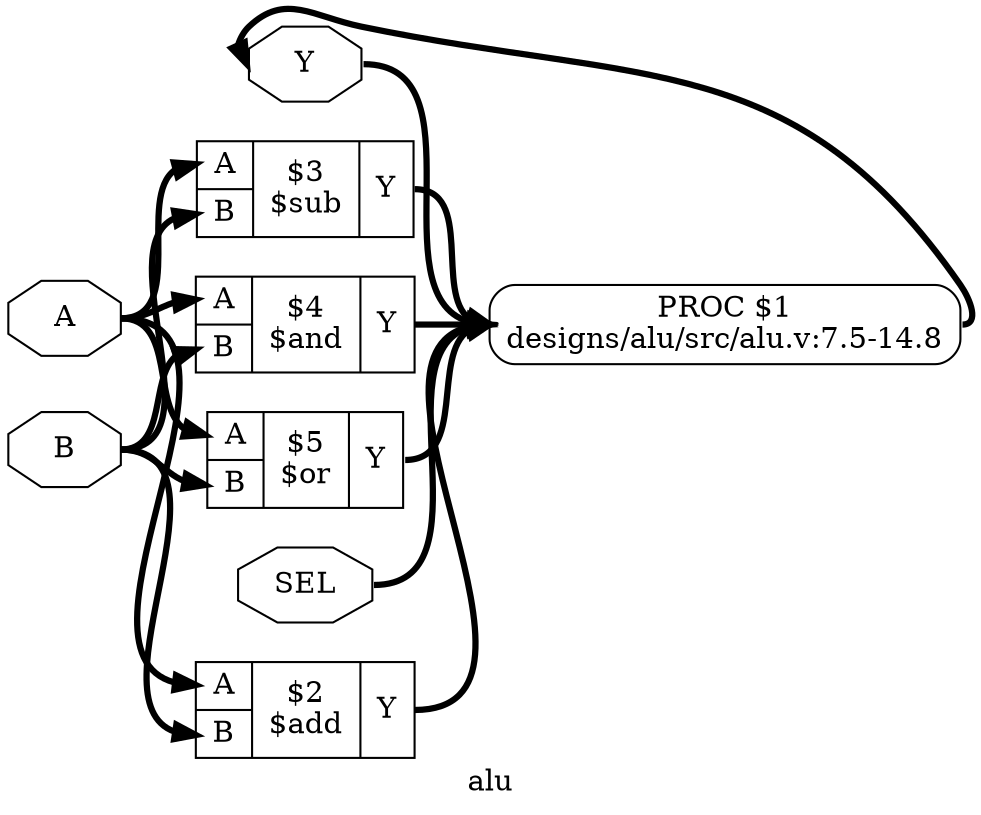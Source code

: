 digraph "alu" {
label="alu";
rankdir="LR";
remincross=true;
n7 [ shape=octagon, label="Y", color="black", fontcolor="black" ];
n8 [ shape=octagon, label="SEL", color="black", fontcolor="black" ];
n9 [ shape=octagon, label="B", color="black", fontcolor="black" ];
n10 [ shape=octagon, label="A", color="black", fontcolor="black" ];
c11 [ shape=record, label="{{<p10> A|<p9> B}|$5\n$or|{<p7> Y}}",  ];
c12 [ shape=record, label="{{<p10> A|<p9> B}|$4\n$and|{<p7> Y}}",  ];
c13 [ shape=record, label="{{<p10> A|<p9> B}|$3\n$sub|{<p7> Y}}",  ];
c14 [ shape=record, label="{{<p10> A|<p9> B}|$2\n$add|{<p7> Y}}",  ];
p0 [shape=box, style=rounded, label="PROC $1\ndesigns/alu/src/alu.v:7.5-14.8", ];
c11:p7:e -> p0:w [color="black", fontcolor="black", style="setlinewidth(3)", label=""];
n10:e -> c11:p10:w [color="black", fontcolor="black", style="setlinewidth(3)", label=""];
n10:e -> c12:p10:w [color="black", fontcolor="black", style="setlinewidth(3)", label=""];
n10:e -> c13:p10:w [color="black", fontcolor="black", style="setlinewidth(3)", label=""];
n10:e -> c14:p10:w [color="black", fontcolor="black", style="setlinewidth(3)", label=""];
c12:p7:e -> p0:w [color="black", fontcolor="black", style="setlinewidth(3)", label=""];
c13:p7:e -> p0:w [color="black", fontcolor="black", style="setlinewidth(3)", label=""];
c14:p7:e -> p0:w [color="black", fontcolor="black", style="setlinewidth(3)", label=""];
p0:e -> n7:w [color="black", fontcolor="black", style="setlinewidth(3)", label=""];
n7:e -> p0:w [color="black", fontcolor="black", style="setlinewidth(3)", label=""];
n8:e -> p0:w [color="black", fontcolor="black", style="setlinewidth(3)", label=""];
n9:e -> c11:p9:w [color="black", fontcolor="black", style="setlinewidth(3)", label=""];
n9:e -> c12:p9:w [color="black", fontcolor="black", style="setlinewidth(3)", label=""];
n9:e -> c13:p9:w [color="black", fontcolor="black", style="setlinewidth(3)", label=""];
n9:e -> c14:p9:w [color="black", fontcolor="black", style="setlinewidth(3)", label=""];
}
